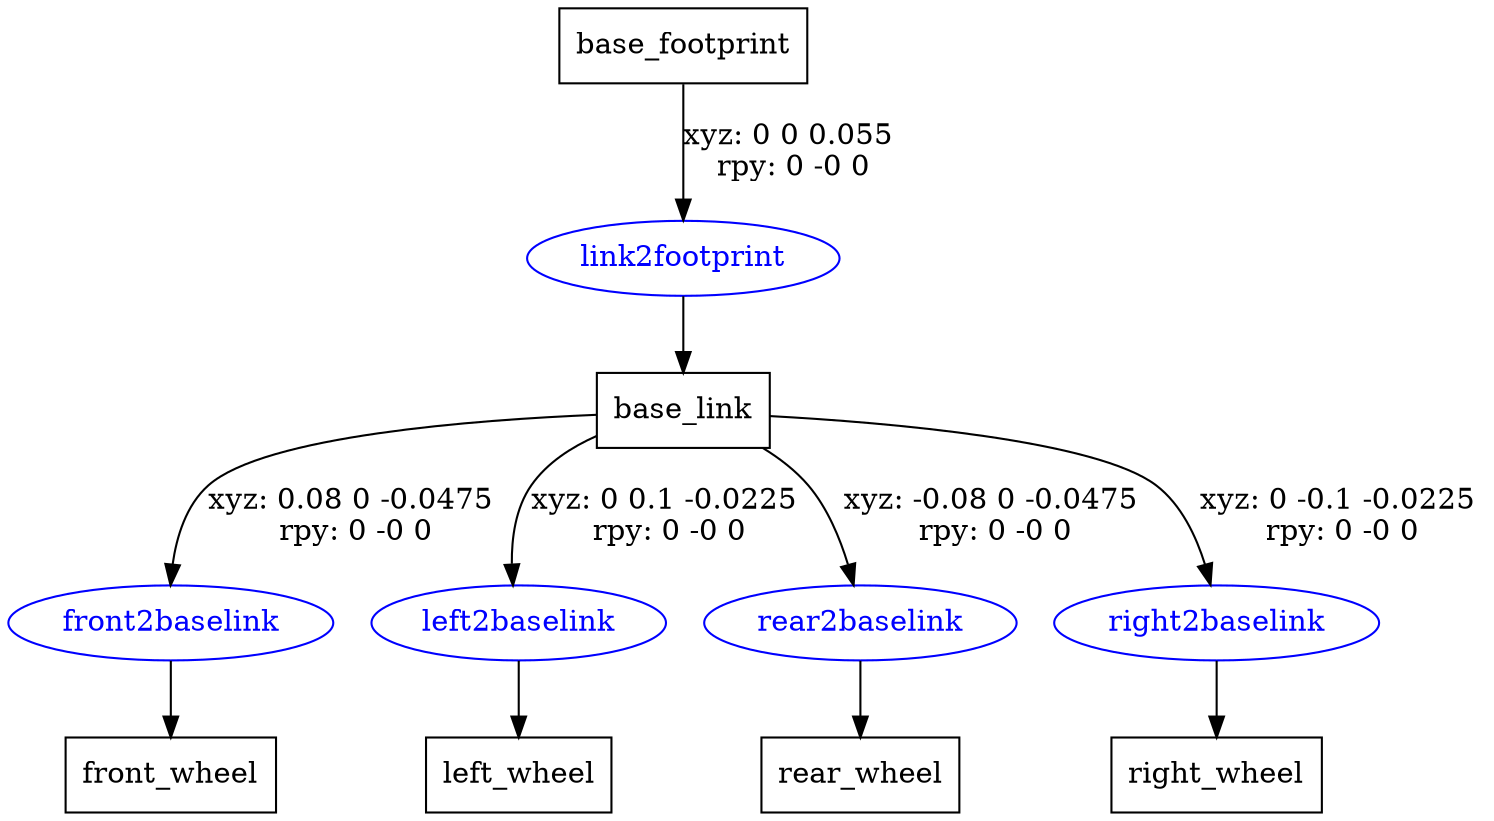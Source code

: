 digraph G {
node [shape=box];
"base_footprint" [label="base_footprint"];
"base_link" [label="base_link"];
"front_wheel" [label="front_wheel"];
"left_wheel" [label="left_wheel"];
"rear_wheel" [label="rear_wheel"];
"right_wheel" [label="right_wheel"];
node [shape=ellipse, color=blue, fontcolor=blue];
"base_footprint" -> "link2footprint" [label="xyz: 0 0 0.055 \nrpy: 0 -0 0"]
"link2footprint" -> "base_link"
"base_link" -> "front2baselink" [label="xyz: 0.08 0 -0.0475 \nrpy: 0 -0 0"]
"front2baselink" -> "front_wheel"
"base_link" -> "left2baselink" [label="xyz: 0 0.1 -0.0225 \nrpy: 0 -0 0"]
"left2baselink" -> "left_wheel"
"base_link" -> "rear2baselink" [label="xyz: -0.08 0 -0.0475 \nrpy: 0 -0 0"]
"rear2baselink" -> "rear_wheel"
"base_link" -> "right2baselink" [label="xyz: 0 -0.1 -0.0225 \nrpy: 0 -0 0"]
"right2baselink" -> "right_wheel"
}

